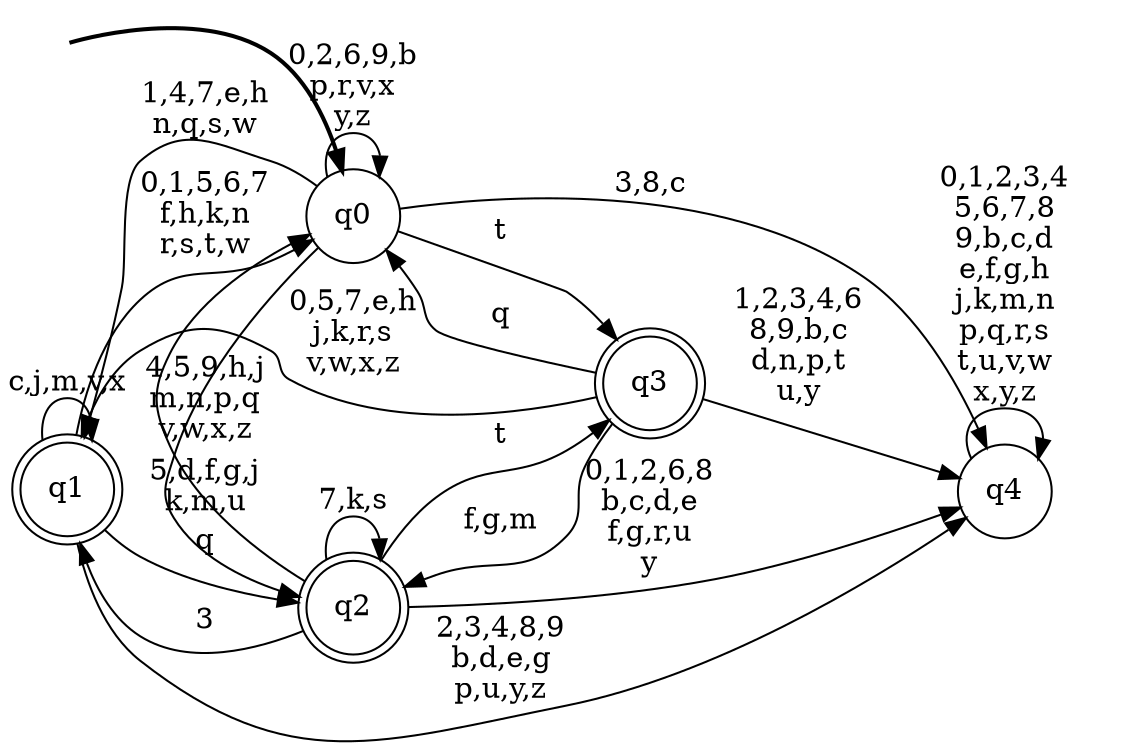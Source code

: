 digraph BlueStarA {
__start0 [style = invis, shape = none, label = "", width = 0, height = 0];

rankdir=LR;
size="8,5";

s0 [style="filled", color="black", fillcolor="white" shape="circle", label="q0"];
s1 [style="rounded,filled", color="black", fillcolor="white" shape="doublecircle", label="q1"];
s2 [style="rounded,filled", color="black", fillcolor="white" shape="doublecircle", label="q2"];
s3 [style="rounded,filled", color="black", fillcolor="white" shape="doublecircle", label="q3"];
s4 [style="filled", color="black", fillcolor="white" shape="circle", label="q4"];
subgraph cluster_main { 
	graph [pad=".75", ranksep="0.15", nodesep="0.15"];
	 style=invis; 
	__start0 -> s0 [penwidth=2];
}
s0 -> s0 [label="0,2,6,9,b\np,r,v,x\ny,z"];
s0 -> s1 [label="1,4,7,e,h\nn,q,s,w"];
s0 -> s2 [label="5,d,f,g,j\nk,m,u"];
s0 -> s3 [label="t"];
s0 -> s4 [label="3,8,c"];
s1 -> s0 [label="0,1,5,6,7\nf,h,k,n\nr,s,t,w"];
s1 -> s1 [label="c,j,m,v,x"];
s1 -> s2 [label="q"];
s1 -> s4 [label="2,3,4,8,9\nb,d,e,g\np,u,y,z"];
s2 -> s0 [label="4,5,9,h,j\nm,n,p,q\nv,w,x,z"];
s2 -> s1 [label="3"];
s2 -> s2 [label="7,k,s"];
s2 -> s3 [label="t"];
s2 -> s4 [label="0,1,2,6,8\nb,c,d,e\nf,g,r,u\ny"];
s3 -> s0 [label="q"];
s3 -> s1 [label="0,5,7,e,h\nj,k,r,s\nv,w,x,z"];
s3 -> s2 [label="f,g,m"];
s3 -> s4 [label="1,2,3,4,6\n8,9,b,c\nd,n,p,t\nu,y"];
s4 -> s4 [label="0,1,2,3,4\n5,6,7,8\n9,b,c,d\ne,f,g,h\nj,k,m,n\np,q,r,s\nt,u,v,w\nx,y,z"];

}